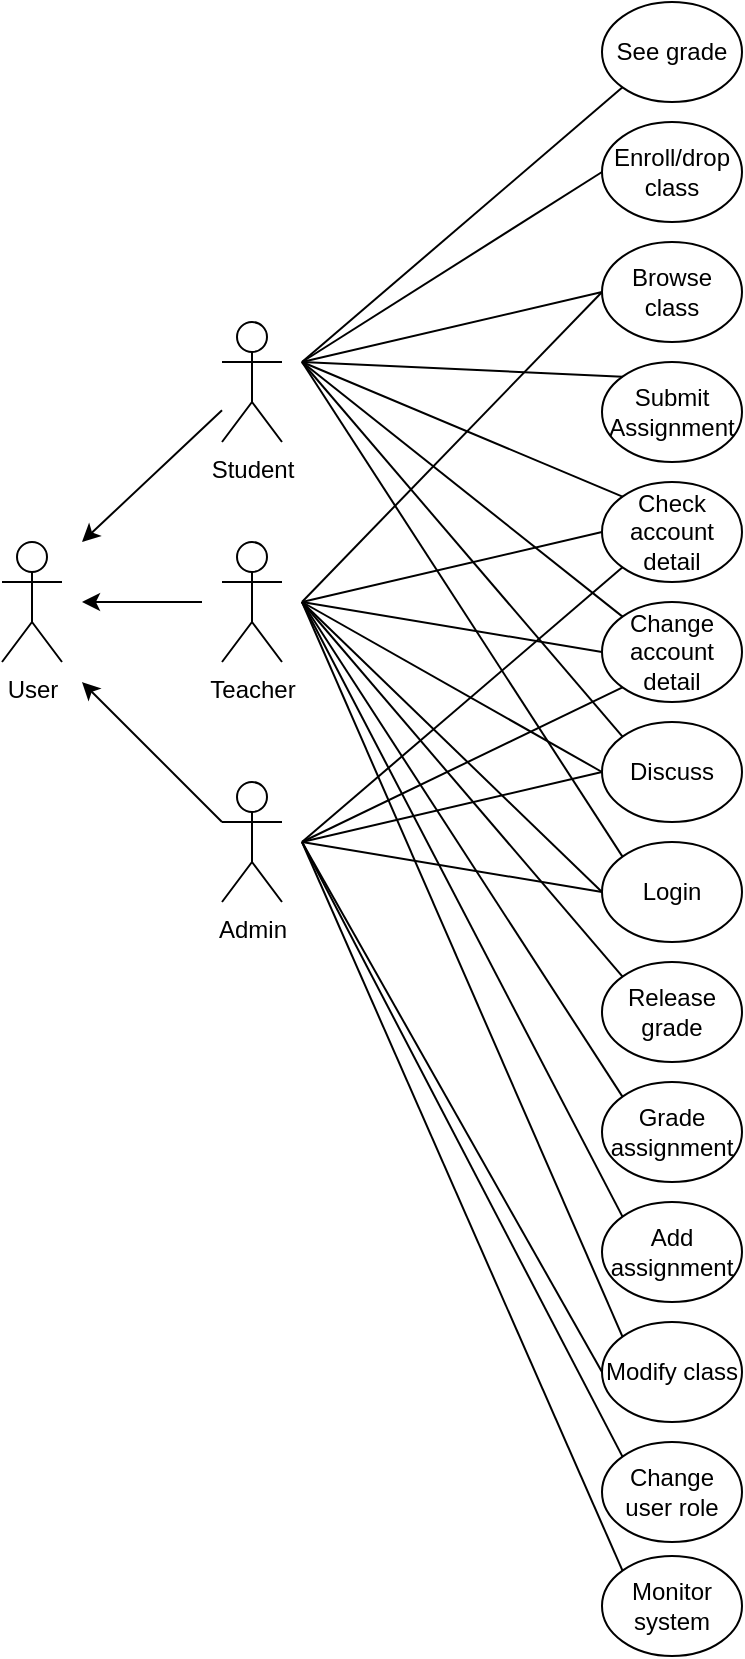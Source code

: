 <mxfile version="23.0.2" type="google">
  <diagram name="第 1 页" id="oK4HIlHi5bjxSiio4_xh">
    <mxGraphModel grid="1" page="1" gridSize="10" guides="1" tooltips="1" connect="1" arrows="1" fold="1" pageScale="1" pageWidth="1169" pageHeight="827" math="0" shadow="0">
      <root>
        <mxCell id="0" />
        <mxCell id="1" parent="0" />
        <mxCell id="nZiUVRAfQcCKAlVlSbFS-1" value="User" style="shape=umlActor;verticalLabelPosition=bottom;verticalAlign=top;html=1;outlineConnect=0;align=center;" vertex="1" parent="1">
          <mxGeometry y="270" width="30" height="60" as="geometry" />
        </mxCell>
        <mxCell id="nZiUVRAfQcCKAlVlSbFS-4" value="Student" style="shape=umlActor;verticalLabelPosition=bottom;verticalAlign=top;html=1;outlineConnect=0;" vertex="1" parent="1">
          <mxGeometry x="110" y="160" width="30" height="60" as="geometry" />
        </mxCell>
        <mxCell id="nZiUVRAfQcCKAlVlSbFS-6" value="Teacher" style="shape=umlActor;verticalLabelPosition=bottom;verticalAlign=top;html=1;outlineConnect=0;" vertex="1" parent="1">
          <mxGeometry x="110" y="270" width="30" height="60" as="geometry" />
        </mxCell>
        <mxCell id="nZiUVRAfQcCKAlVlSbFS-9" value="Admin" style="shape=umlActor;verticalLabelPosition=bottom;verticalAlign=top;html=1;outlineConnect=0;" vertex="1" parent="1">
          <mxGeometry x="110" y="390" width="30" height="60" as="geometry" />
        </mxCell>
        <mxCell id="nZiUVRAfQcCKAlVlSbFS-18" value="Enroll/drop class" style="ellipse;whiteSpace=wrap;html=1;" vertex="1" parent="1">
          <mxGeometry x="300" y="60" width="70" height="50" as="geometry" />
        </mxCell>
        <mxCell id="nZiUVRAfQcCKAlVlSbFS-19" value="Browse class" style="ellipse;whiteSpace=wrap;html=1;" vertex="1" parent="1">
          <mxGeometry x="300" y="120" width="70" height="50" as="geometry" />
        </mxCell>
        <mxCell id="nZiUVRAfQcCKAlVlSbFS-20" value="Add assignment" style="ellipse;whiteSpace=wrap;html=1;" vertex="1" parent="1">
          <mxGeometry x="300" y="600" width="70" height="50" as="geometry" />
        </mxCell>
        <mxCell id="nZiUVRAfQcCKAlVlSbFS-22" value="Submit Assignment" style="ellipse;whiteSpace=wrap;html=1;" vertex="1" parent="1">
          <mxGeometry x="300" y="180" width="70" height="50" as="geometry" />
        </mxCell>
        <mxCell id="nZiUVRAfQcCKAlVlSbFS-23" value="See grade" style="ellipse;whiteSpace=wrap;html=1;" vertex="1" parent="1">
          <mxGeometry x="300" width="70" height="50" as="geometry" />
        </mxCell>
        <mxCell id="nZiUVRAfQcCKAlVlSbFS-24" value="Discuss" style="ellipse;whiteSpace=wrap;html=1;" vertex="1" parent="1">
          <mxGeometry x="300" y="360" width="70" height="50" as="geometry" />
        </mxCell>
        <mxCell id="nZiUVRAfQcCKAlVlSbFS-26" value="Modify class" style="ellipse;whiteSpace=wrap;html=1;" vertex="1" parent="1">
          <mxGeometry x="300" y="660" width="70" height="50" as="geometry" />
        </mxCell>
        <mxCell id="nZiUVRAfQcCKAlVlSbFS-29" value="Change user role" style="ellipse;whiteSpace=wrap;html=1;" vertex="1" parent="1">
          <mxGeometry x="300" y="720" width="70" height="50" as="geometry" />
        </mxCell>
        <mxCell id="nZiUVRAfQcCKAlVlSbFS-30" value="Grade assignment" style="ellipse;whiteSpace=wrap;html=1;" vertex="1" parent="1">
          <mxGeometry x="300" y="540" width="70" height="50" as="geometry" />
        </mxCell>
        <mxCell id="nZiUVRAfQcCKAlVlSbFS-31" value="" style="endArrow=none;html=1;rounded=0;entryX=0;entryY=1;entryDx=0;entryDy=0;" edge="1" parent="1" target="nZiUVRAfQcCKAlVlSbFS-23">
          <mxGeometry width="50" height="50" relative="1" as="geometry">
            <mxPoint x="150" y="180" as="sourcePoint" />
            <mxPoint x="200" y="130" as="targetPoint" />
          </mxGeometry>
        </mxCell>
        <mxCell id="nZiUVRAfQcCKAlVlSbFS-32" value="" style="endArrow=none;html=1;rounded=0;entryX=0;entryY=0.5;entryDx=0;entryDy=0;" edge="1" parent="1" target="nZiUVRAfQcCKAlVlSbFS-18">
          <mxGeometry width="50" height="50" relative="1" as="geometry">
            <mxPoint x="150" y="180" as="sourcePoint" />
            <mxPoint x="260" y="170" as="targetPoint" />
          </mxGeometry>
        </mxCell>
        <mxCell id="nZiUVRAfQcCKAlVlSbFS-33" value="" style="endArrow=none;html=1;rounded=0;entryX=0;entryY=0.5;entryDx=0;entryDy=0;" edge="1" parent="1" target="nZiUVRAfQcCKAlVlSbFS-19">
          <mxGeometry width="50" height="50" relative="1" as="geometry">
            <mxPoint x="150" y="180" as="sourcePoint" />
            <mxPoint x="270" y="200" as="targetPoint" />
          </mxGeometry>
        </mxCell>
        <mxCell id="nZiUVRAfQcCKAlVlSbFS-34" value="" style="endArrow=none;html=1;rounded=0;entryX=0;entryY=0.5;entryDx=0;entryDy=0;" edge="1" parent="1" target="nZiUVRAfQcCKAlVlSbFS-19">
          <mxGeometry width="50" height="50" relative="1" as="geometry">
            <mxPoint x="150" y="300" as="sourcePoint" />
            <mxPoint x="250" y="300" as="targetPoint" />
          </mxGeometry>
        </mxCell>
        <mxCell id="nZiUVRAfQcCKAlVlSbFS-35" value="" style="endArrow=none;html=1;rounded=0;entryX=0;entryY=0.5;entryDx=0;entryDy=0;" edge="1" parent="1" target="nZiUVRAfQcCKAlVlSbFS-24">
          <mxGeometry width="50" height="50" relative="1" as="geometry">
            <mxPoint x="150" y="300" as="sourcePoint" />
            <mxPoint x="250" y="280" as="targetPoint" />
          </mxGeometry>
        </mxCell>
        <mxCell id="nZiUVRAfQcCKAlVlSbFS-36" value="" style="endArrow=none;html=1;rounded=0;entryX=0;entryY=0;entryDx=0;entryDy=0;" edge="1" parent="1" target="nZiUVRAfQcCKAlVlSbFS-22">
          <mxGeometry width="50" height="50" relative="1" as="geometry">
            <mxPoint x="150" y="180" as="sourcePoint" />
            <mxPoint x="280" y="250" as="targetPoint" />
          </mxGeometry>
        </mxCell>
        <mxCell id="nZiUVRAfQcCKAlVlSbFS-37" value="" style="endArrow=none;html=1;rounded=0;entryX=0;entryY=0;entryDx=0;entryDy=0;" edge="1" parent="1" target="nZiUVRAfQcCKAlVlSbFS-24">
          <mxGeometry width="50" height="50" relative="1" as="geometry">
            <mxPoint x="150" y="180" as="sourcePoint" />
            <mxPoint x="270" y="390" as="targetPoint" />
          </mxGeometry>
        </mxCell>
        <mxCell id="nZiUVRAfQcCKAlVlSbFS-38" value="" style="endArrow=none;html=1;rounded=0;entryX=0;entryY=0;entryDx=0;entryDy=0;" edge="1" parent="1" target="nZiUVRAfQcCKAlVlSbFS-30">
          <mxGeometry width="50" height="50" relative="1" as="geometry">
            <mxPoint x="150" y="300" as="sourcePoint" />
            <mxPoint x="260" y="370" as="targetPoint" />
          </mxGeometry>
        </mxCell>
        <mxCell id="nZiUVRAfQcCKAlVlSbFS-39" value="" style="endArrow=none;html=1;rounded=0;entryX=0;entryY=0;entryDx=0;entryDy=0;" edge="1" parent="1" target="nZiUVRAfQcCKAlVlSbFS-20">
          <mxGeometry width="50" height="50" relative="1" as="geometry">
            <mxPoint x="150" y="300" as="sourcePoint" />
            <mxPoint x="280" y="480" as="targetPoint" />
          </mxGeometry>
        </mxCell>
        <mxCell id="nZiUVRAfQcCKAlVlSbFS-40" value="" style="endArrow=none;html=1;rounded=0;entryX=0;entryY=0;entryDx=0;entryDy=0;" edge="1" parent="1" target="nZiUVRAfQcCKAlVlSbFS-26">
          <mxGeometry width="50" height="50" relative="1" as="geometry">
            <mxPoint x="150" y="300" as="sourcePoint" />
            <mxPoint x="200" y="530" as="targetPoint" />
          </mxGeometry>
        </mxCell>
        <mxCell id="nZiUVRAfQcCKAlVlSbFS-41" value="" style="endArrow=none;html=1;rounded=0;entryX=0;entryY=0;entryDx=0;entryDy=0;" edge="1" parent="1" target="nZiUVRAfQcCKAlVlSbFS-29">
          <mxGeometry width="50" height="50" relative="1" as="geometry">
            <mxPoint x="150" y="420" as="sourcePoint" />
            <mxPoint x="160" y="530" as="targetPoint" />
          </mxGeometry>
        </mxCell>
        <mxCell id="nZiUVRAfQcCKAlVlSbFS-42" value="" style="endArrow=none;html=1;rounded=0;entryX=0;entryY=0.5;entryDx=0;entryDy=0;" edge="1" parent="1" target="nZiUVRAfQcCKAlVlSbFS-26">
          <mxGeometry width="50" height="50" relative="1" as="geometry">
            <mxPoint x="150" y="420" as="sourcePoint" />
            <mxPoint x="220" y="610" as="targetPoint" />
          </mxGeometry>
        </mxCell>
        <mxCell id="nZiUVRAfQcCKAlVlSbFS-45" value="Monitor system" style="ellipse;whiteSpace=wrap;html=1;" vertex="1" parent="1">
          <mxGeometry x="300" y="777" width="70" height="50" as="geometry" />
        </mxCell>
        <mxCell id="nZiUVRAfQcCKAlVlSbFS-46" value="" style="endArrow=none;html=1;rounded=0;entryX=0;entryY=0;entryDx=0;entryDy=0;" edge="1" parent="1" target="nZiUVRAfQcCKAlVlSbFS-45">
          <mxGeometry width="50" height="50" relative="1" as="geometry">
            <mxPoint x="150" y="420" as="sourcePoint" />
            <mxPoint x="190" y="550" as="targetPoint" />
          </mxGeometry>
        </mxCell>
        <mxCell id="nZiUVRAfQcCKAlVlSbFS-47" value="" style="endArrow=none;html=1;rounded=0;entryX=0;entryY=0.5;entryDx=0;entryDy=0;" edge="1" parent="1" target="nZiUVRAfQcCKAlVlSbFS-24">
          <mxGeometry width="50" height="50" relative="1" as="geometry">
            <mxPoint x="150" y="420" as="sourcePoint" />
            <mxPoint x="100" y="550" as="targetPoint" />
          </mxGeometry>
        </mxCell>
        <mxCell id="nZiUVRAfQcCKAlVlSbFS-49" value="Login" style="ellipse;whiteSpace=wrap;html=1;" vertex="1" parent="1">
          <mxGeometry x="300" y="420" width="70" height="50" as="geometry" />
        </mxCell>
        <mxCell id="nZiUVRAfQcCKAlVlSbFS-50" value="" style="endArrow=none;html=1;rounded=0;entryX=0;entryY=0;entryDx=0;entryDy=0;" edge="1" parent="1" target="nZiUVRAfQcCKAlVlSbFS-49">
          <mxGeometry width="50" height="50" relative="1" as="geometry">
            <mxPoint x="150" y="180" as="sourcePoint" />
            <mxPoint x="590" y="250" as="targetPoint" />
          </mxGeometry>
        </mxCell>
        <mxCell id="nZiUVRAfQcCKAlVlSbFS-51" value="" style="endArrow=none;html=1;rounded=0;entryX=0;entryY=0.5;entryDx=0;entryDy=0;" edge="1" parent="1" target="nZiUVRAfQcCKAlVlSbFS-49">
          <mxGeometry width="50" height="50" relative="1" as="geometry">
            <mxPoint x="150" y="300" as="sourcePoint" />
            <mxPoint x="180" y="570" as="targetPoint" />
          </mxGeometry>
        </mxCell>
        <mxCell id="nZiUVRAfQcCKAlVlSbFS-52" value="" style="endArrow=none;html=1;rounded=0;entryX=0;entryY=0.5;entryDx=0;entryDy=0;" edge="1" parent="1" target="nZiUVRAfQcCKAlVlSbFS-49">
          <mxGeometry width="50" height="50" relative="1" as="geometry">
            <mxPoint x="150" y="420" as="sourcePoint" />
            <mxPoint x="200" y="560" as="targetPoint" />
          </mxGeometry>
        </mxCell>
        <mxCell id="nZiUVRAfQcCKAlVlSbFS-53" value="" style="endArrow=classic;html=1;rounded=0;" edge="1" parent="1">
          <mxGeometry width="50" height="50" relative="1" as="geometry">
            <mxPoint x="100" y="300" as="sourcePoint" />
            <mxPoint x="40" y="300" as="targetPoint" />
          </mxGeometry>
        </mxCell>
        <mxCell id="nZiUVRAfQcCKAlVlSbFS-54" value="" style="endArrow=classic;html=1;rounded=0;" edge="1" parent="1" source="nZiUVRAfQcCKAlVlSbFS-4">
          <mxGeometry width="50" height="50" relative="1" as="geometry">
            <mxPoint y="500" as="sourcePoint" />
            <mxPoint x="40" y="270" as="targetPoint" />
          </mxGeometry>
        </mxCell>
        <mxCell id="nZiUVRAfQcCKAlVlSbFS-55" value="" style="endArrow=classic;html=1;rounded=0;exitX=0;exitY=0.333;exitDx=0;exitDy=0;exitPerimeter=0;" edge="1" parent="1" source="nZiUVRAfQcCKAlVlSbFS-9">
          <mxGeometry width="50" height="50" relative="1" as="geometry">
            <mxPoint x="60" y="560" as="sourcePoint" />
            <mxPoint x="40" y="340" as="targetPoint" />
          </mxGeometry>
        </mxCell>
        <mxCell id="nZiUVRAfQcCKAlVlSbFS-56" value="Change account detail" style="ellipse;whiteSpace=wrap;html=1;" vertex="1" parent="1">
          <mxGeometry x="300" y="300" width="70" height="50" as="geometry" />
        </mxCell>
        <mxCell id="nZiUVRAfQcCKAlVlSbFS-58" value="Check account detail" style="ellipse;whiteSpace=wrap;html=1;" vertex="1" parent="1">
          <mxGeometry x="300" y="240" width="70" height="50" as="geometry" />
        </mxCell>
        <mxCell id="nZiUVRAfQcCKAlVlSbFS-59" value="Release grade" style="ellipse;whiteSpace=wrap;html=1;" vertex="1" parent="1">
          <mxGeometry x="300" y="480" width="70" height="50" as="geometry" />
        </mxCell>
        <mxCell id="nZiUVRAfQcCKAlVlSbFS-60" value="" style="endArrow=none;html=1;rounded=0;entryX=0;entryY=0;entryDx=0;entryDy=0;" edge="1" parent="1" target="nZiUVRAfQcCKAlVlSbFS-59">
          <mxGeometry width="50" height="50" relative="1" as="geometry">
            <mxPoint x="150" y="300" as="sourcePoint" />
            <mxPoint x="600" y="360" as="targetPoint" />
          </mxGeometry>
        </mxCell>
        <mxCell id="nZiUVRAfQcCKAlVlSbFS-61" value="" style="endArrow=none;html=1;rounded=0;entryX=0;entryY=0;entryDx=0;entryDy=0;" edge="1" parent="1" target="nZiUVRAfQcCKAlVlSbFS-58">
          <mxGeometry width="50" height="50" relative="1" as="geometry">
            <mxPoint x="150" y="180" as="sourcePoint" />
            <mxPoint x="290" y="240" as="targetPoint" />
          </mxGeometry>
        </mxCell>
        <mxCell id="nZiUVRAfQcCKAlVlSbFS-62" value="" style="endArrow=none;html=1;rounded=0;entryX=0;entryY=0.5;entryDx=0;entryDy=0;" edge="1" parent="1" target="nZiUVRAfQcCKAlVlSbFS-58">
          <mxGeometry width="50" height="50" relative="1" as="geometry">
            <mxPoint x="150" y="300" as="sourcePoint" />
            <mxPoint x="440" y="270" as="targetPoint" />
          </mxGeometry>
        </mxCell>
        <mxCell id="nZiUVRAfQcCKAlVlSbFS-63" value="" style="endArrow=none;html=1;rounded=0;entryX=0;entryY=1;entryDx=0;entryDy=0;" edge="1" parent="1" target="nZiUVRAfQcCKAlVlSbFS-58">
          <mxGeometry width="50" height="50" relative="1" as="geometry">
            <mxPoint x="150" y="420" as="sourcePoint" />
            <mxPoint x="470" y="370" as="targetPoint" />
          </mxGeometry>
        </mxCell>
        <mxCell id="nZiUVRAfQcCKAlVlSbFS-64" value="" style="endArrow=none;html=1;rounded=0;entryX=0;entryY=1;entryDx=0;entryDy=0;" edge="1" parent="1" target="nZiUVRAfQcCKAlVlSbFS-56">
          <mxGeometry width="50" height="50" relative="1" as="geometry">
            <mxPoint x="150" y="420" as="sourcePoint" />
            <mxPoint x="540" y="360" as="targetPoint" />
          </mxGeometry>
        </mxCell>
        <mxCell id="nZiUVRAfQcCKAlVlSbFS-65" value="" style="endArrow=none;html=1;rounded=0;entryX=0;entryY=0.5;entryDx=0;entryDy=0;" edge="1" parent="1" target="nZiUVRAfQcCKAlVlSbFS-56">
          <mxGeometry width="50" height="50" relative="1" as="geometry">
            <mxPoint x="150" y="300" as="sourcePoint" />
            <mxPoint x="530" y="280" as="targetPoint" />
          </mxGeometry>
        </mxCell>
        <mxCell id="nZiUVRAfQcCKAlVlSbFS-66" value="" style="endArrow=none;html=1;rounded=0;entryX=0;entryY=0;entryDx=0;entryDy=0;" edge="1" parent="1" target="nZiUVRAfQcCKAlVlSbFS-56">
          <mxGeometry width="50" height="50" relative="1" as="geometry">
            <mxPoint x="150" y="180" as="sourcePoint" />
            <mxPoint x="480" y="190" as="targetPoint" />
          </mxGeometry>
        </mxCell>
      </root>
    </mxGraphModel>
  </diagram>
</mxfile>
